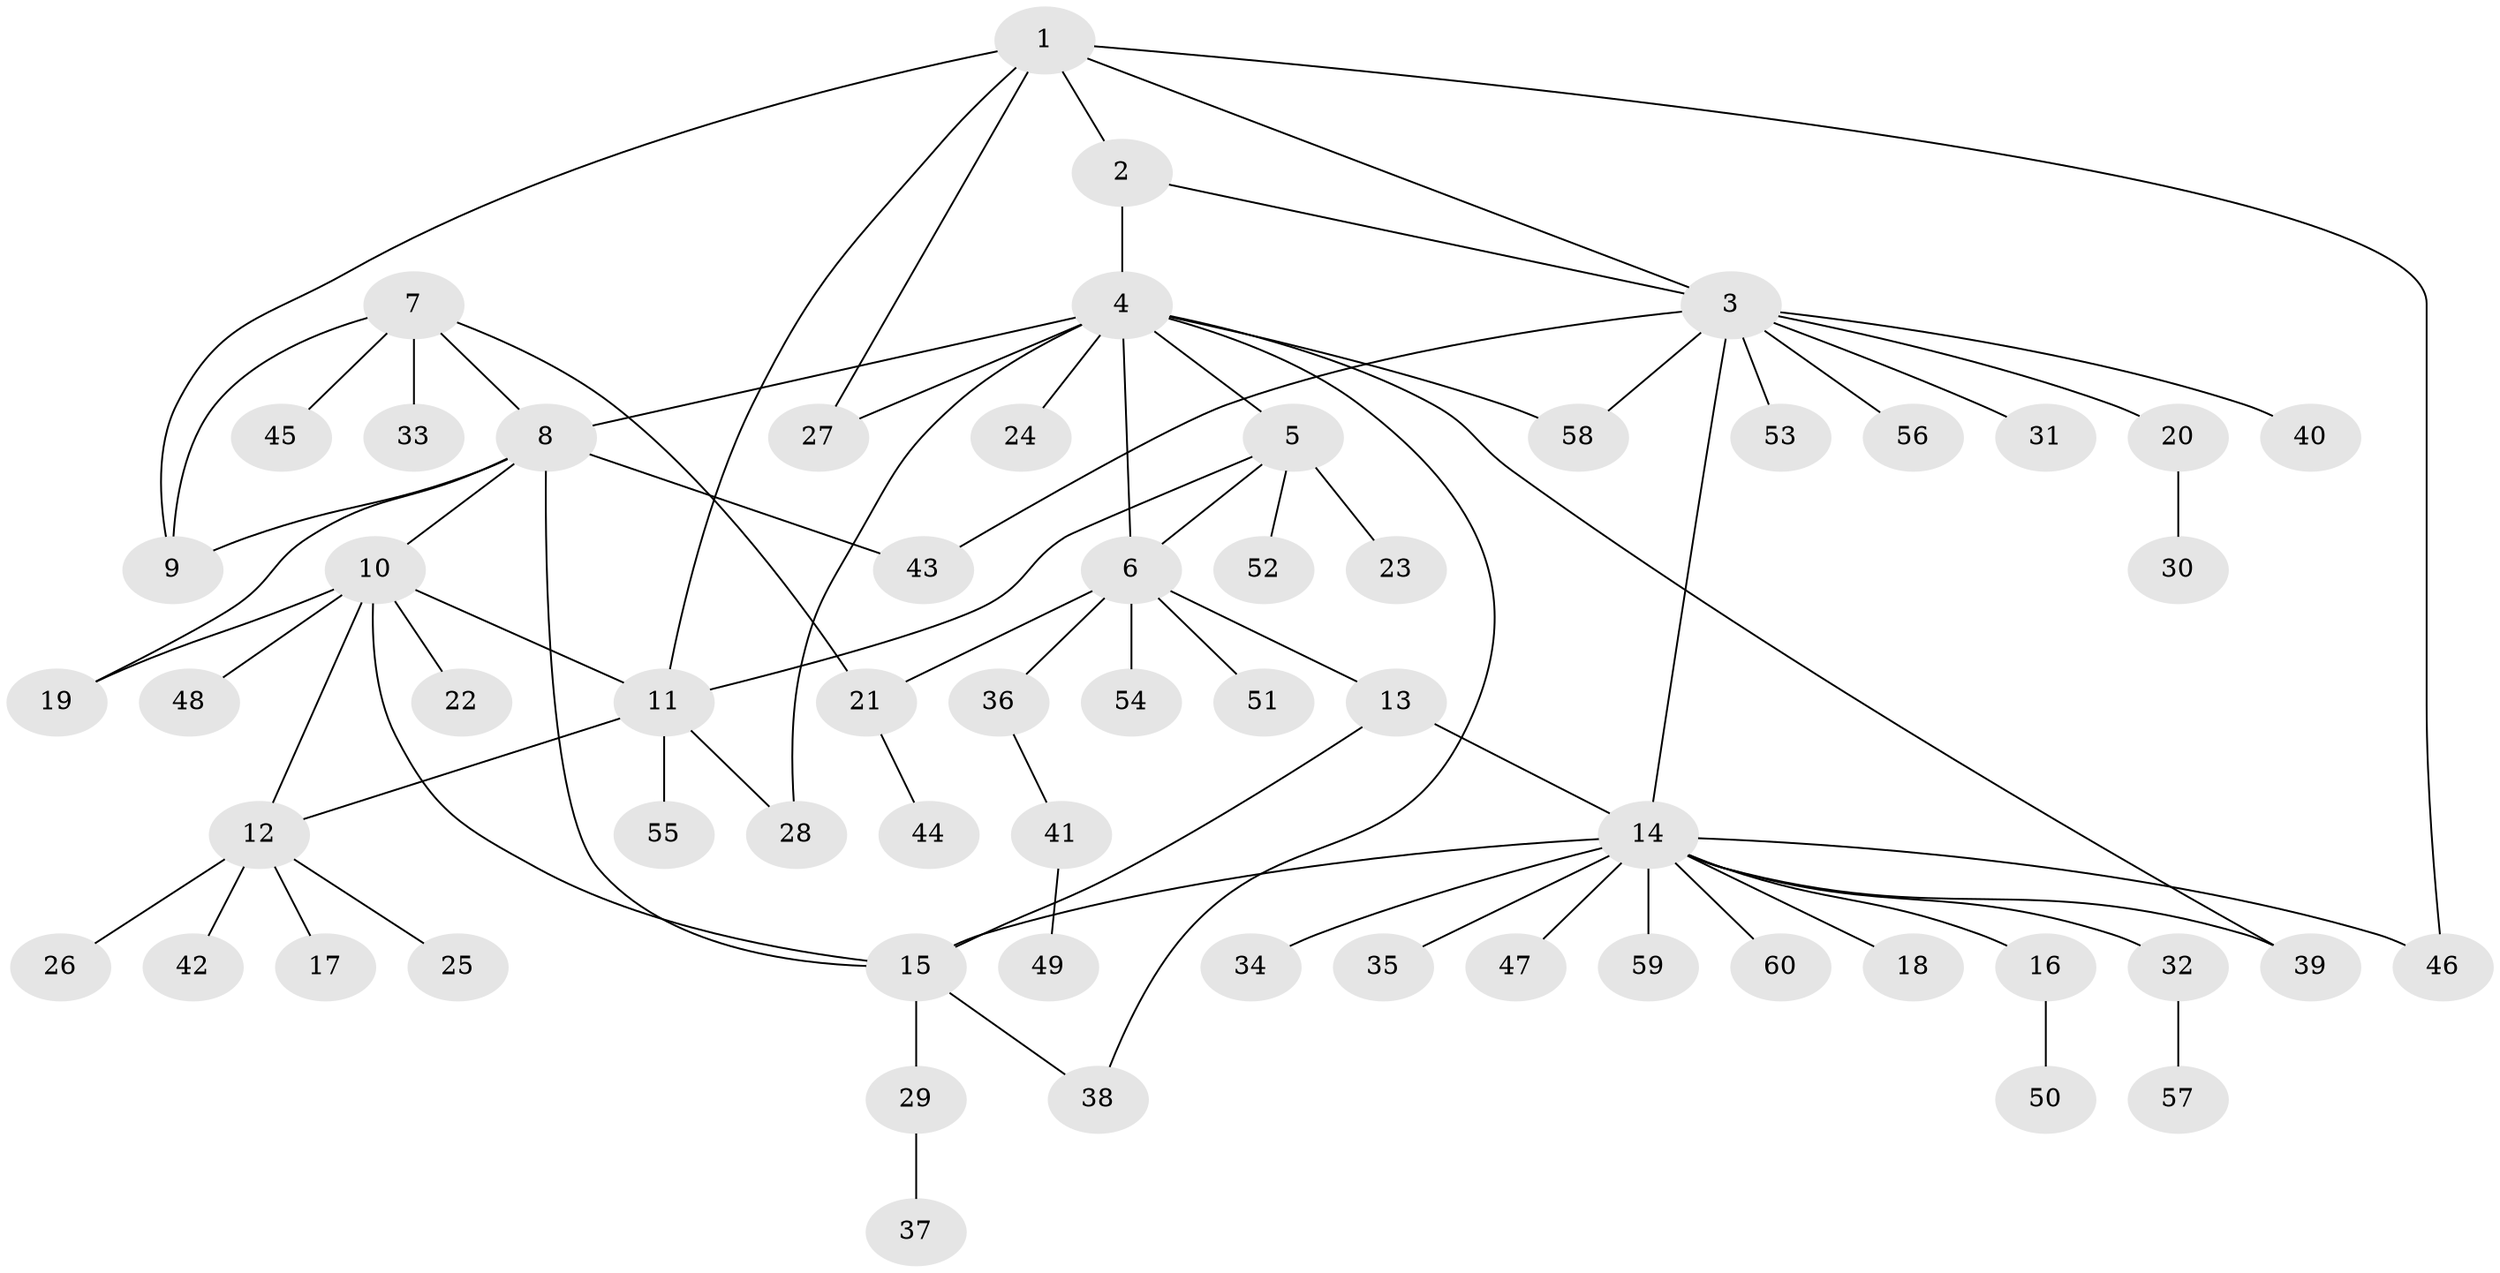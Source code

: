 // Generated by graph-tools (version 1.1) at 2025/16/03/09/25 04:16:06]
// undirected, 60 vertices, 79 edges
graph export_dot {
graph [start="1"]
  node [color=gray90,style=filled];
  1;
  2;
  3;
  4;
  5;
  6;
  7;
  8;
  9;
  10;
  11;
  12;
  13;
  14;
  15;
  16;
  17;
  18;
  19;
  20;
  21;
  22;
  23;
  24;
  25;
  26;
  27;
  28;
  29;
  30;
  31;
  32;
  33;
  34;
  35;
  36;
  37;
  38;
  39;
  40;
  41;
  42;
  43;
  44;
  45;
  46;
  47;
  48;
  49;
  50;
  51;
  52;
  53;
  54;
  55;
  56;
  57;
  58;
  59;
  60;
  1 -- 2;
  1 -- 3;
  1 -- 9;
  1 -- 11;
  1 -- 27;
  1 -- 46;
  2 -- 3;
  2 -- 4;
  3 -- 14;
  3 -- 20;
  3 -- 31;
  3 -- 40;
  3 -- 43;
  3 -- 53;
  3 -- 56;
  3 -- 58;
  4 -- 5;
  4 -- 6;
  4 -- 8;
  4 -- 24;
  4 -- 27;
  4 -- 28;
  4 -- 38;
  4 -- 39;
  4 -- 58;
  5 -- 6;
  5 -- 11;
  5 -- 23;
  5 -- 52;
  6 -- 13;
  6 -- 21;
  6 -- 36;
  6 -- 51;
  6 -- 54;
  7 -- 8;
  7 -- 9;
  7 -- 21;
  7 -- 33;
  7 -- 45;
  8 -- 9;
  8 -- 10;
  8 -- 15;
  8 -- 19;
  8 -- 43;
  10 -- 11;
  10 -- 12;
  10 -- 15;
  10 -- 19;
  10 -- 22;
  10 -- 48;
  11 -- 12;
  11 -- 28;
  11 -- 55;
  12 -- 17;
  12 -- 25;
  12 -- 26;
  12 -- 42;
  13 -- 14;
  13 -- 15;
  14 -- 15;
  14 -- 16;
  14 -- 18;
  14 -- 32;
  14 -- 34;
  14 -- 35;
  14 -- 39;
  14 -- 46;
  14 -- 47;
  14 -- 59;
  14 -- 60;
  15 -- 29;
  15 -- 38;
  16 -- 50;
  20 -- 30;
  21 -- 44;
  29 -- 37;
  32 -- 57;
  36 -- 41;
  41 -- 49;
}
